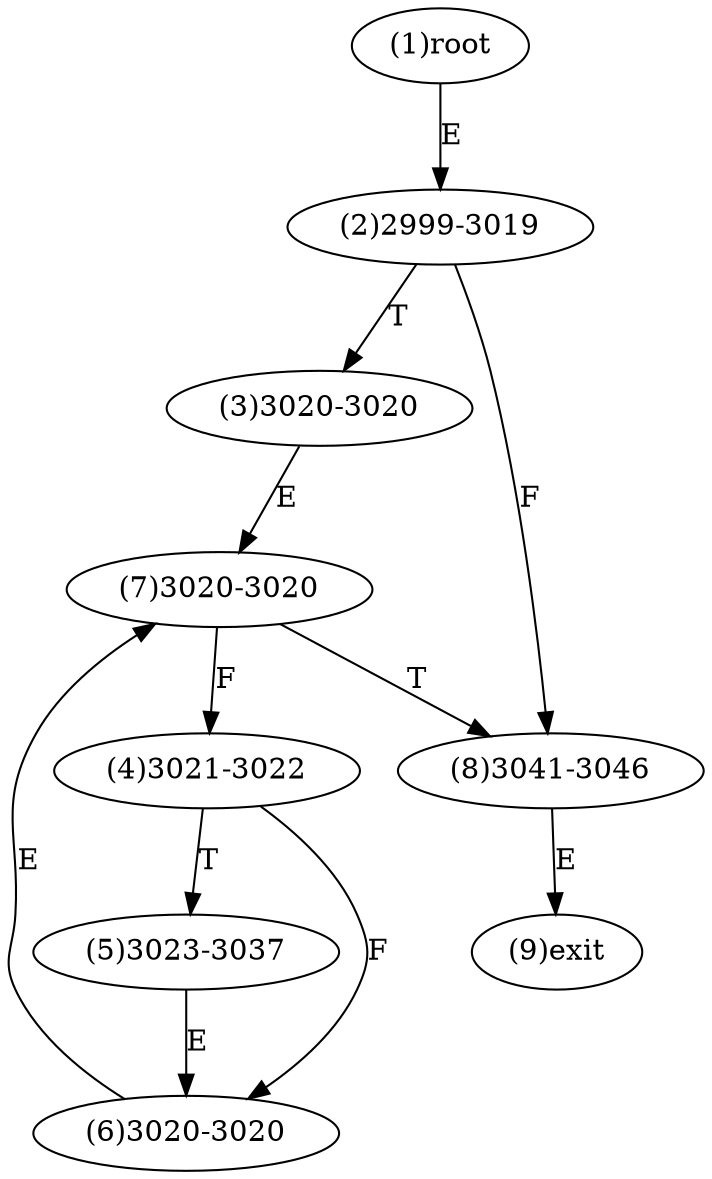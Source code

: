 digraph "" { 
1[ label="(1)root"];
2[ label="(2)2999-3019"];
3[ label="(3)3020-3020"];
4[ label="(4)3021-3022"];
5[ label="(5)3023-3037"];
6[ label="(6)3020-3020"];
7[ label="(7)3020-3020"];
8[ label="(8)3041-3046"];
9[ label="(9)exit"];
1->2[ label="E"];
2->8[ label="F"];
2->3[ label="T"];
3->7[ label="E"];
4->6[ label="F"];
4->5[ label="T"];
5->6[ label="E"];
6->7[ label="E"];
7->4[ label="F"];
7->8[ label="T"];
8->9[ label="E"];
}